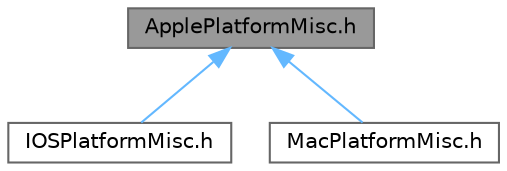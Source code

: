 digraph "ApplePlatformMisc.h"
{
 // INTERACTIVE_SVG=YES
 // LATEX_PDF_SIZE
  bgcolor="transparent";
  edge [fontname=Helvetica,fontsize=10,labelfontname=Helvetica,labelfontsize=10];
  node [fontname=Helvetica,fontsize=10,shape=box,height=0.2,width=0.4];
  Node1 [id="Node000001",label="ApplePlatformMisc.h",height=0.2,width=0.4,color="gray40", fillcolor="grey60", style="filled", fontcolor="black",tooltip=" "];
  Node1 -> Node2 [id="edge1_Node000001_Node000002",dir="back",color="steelblue1",style="solid",tooltip=" "];
  Node2 [id="Node000002",label="IOSPlatformMisc.h",height=0.2,width=0.4,color="grey40", fillcolor="white", style="filled",URL="$d9/da0/IOSPlatformMisc_8h.html",tooltip=" "];
  Node1 -> Node3 [id="edge2_Node000001_Node000003",dir="back",color="steelblue1",style="solid",tooltip=" "];
  Node3 [id="Node000003",label="MacPlatformMisc.h",height=0.2,width=0.4,color="grey40", fillcolor="white", style="filled",URL="$d2/da8/MacPlatformMisc_8h.html",tooltip=" "];
}
